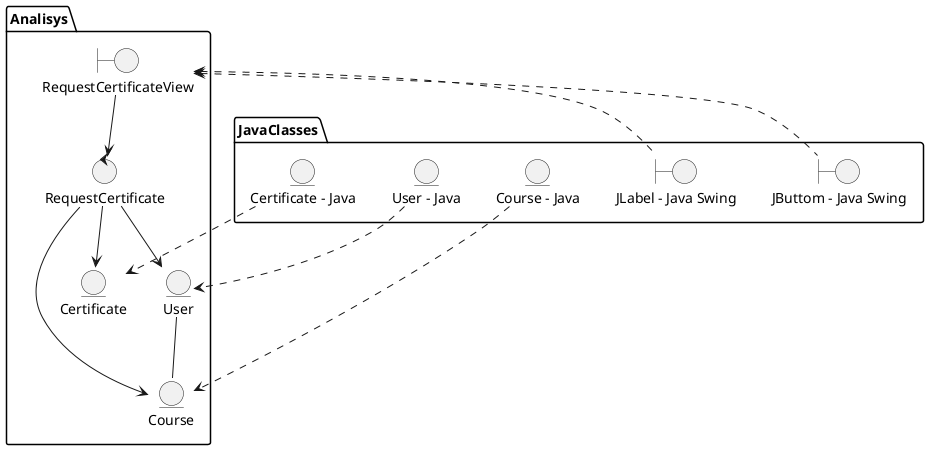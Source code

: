 @startuml DiagramaTrazas

package Analisys{
    boundary RequestCertificateView
    control "RequestCertificate" as o2
    entity "User" as o4
    entity "Course" as o5
    entity "Certificate" as o6

    RequestCertificateView --> o2
    o2 --> o4
    o2 --> o5

    o4 -- o5
    o2 --> o6 
}

package JavaClasses{
    boundary "JLabel - Java Swing" as Label
    boundary "JButtom - Java Swing" as Buttom
    entity "User - Java" as user 
    entity "Certificate - Java" as Certificate
    entity "Course - Java" as Course
}

Label .l.> RequestCertificateView
Buttom .l.> RequestCertificateView
user ..> o4
Certificate ..> o6
Course ..> o5



@enduml